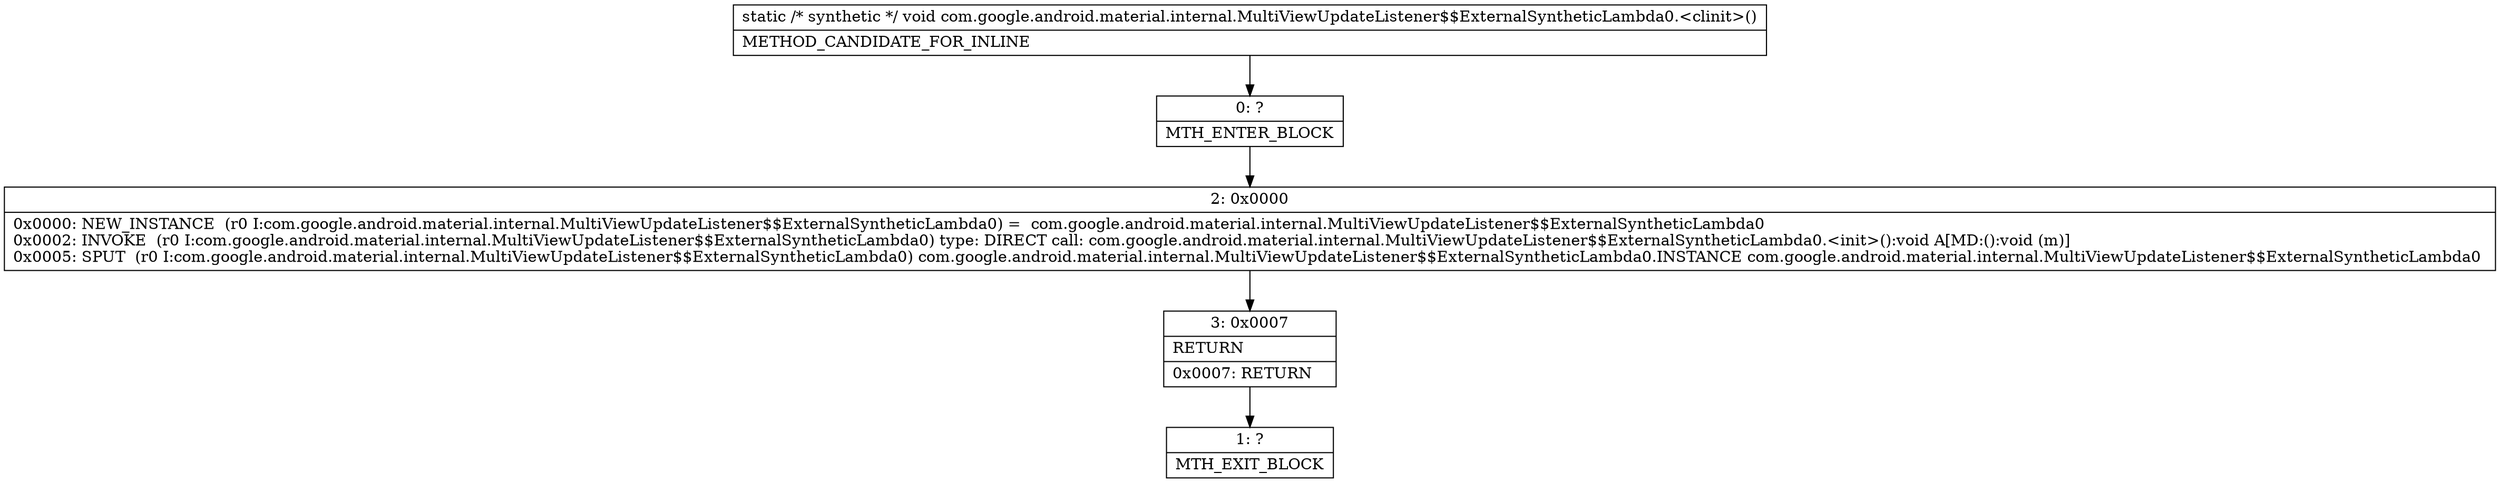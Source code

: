 digraph "CFG forcom.google.android.material.internal.MultiViewUpdateListener$$ExternalSyntheticLambda0.\<clinit\>()V" {
Node_0 [shape=record,label="{0\:\ ?|MTH_ENTER_BLOCK\l}"];
Node_2 [shape=record,label="{2\:\ 0x0000|0x0000: NEW_INSTANCE  (r0 I:com.google.android.material.internal.MultiViewUpdateListener$$ExternalSyntheticLambda0) =  com.google.android.material.internal.MultiViewUpdateListener$$ExternalSyntheticLambda0 \l0x0002: INVOKE  (r0 I:com.google.android.material.internal.MultiViewUpdateListener$$ExternalSyntheticLambda0) type: DIRECT call: com.google.android.material.internal.MultiViewUpdateListener$$ExternalSyntheticLambda0.\<init\>():void A[MD:():void (m)]\l0x0005: SPUT  (r0 I:com.google.android.material.internal.MultiViewUpdateListener$$ExternalSyntheticLambda0) com.google.android.material.internal.MultiViewUpdateListener$$ExternalSyntheticLambda0.INSTANCE com.google.android.material.internal.MultiViewUpdateListener$$ExternalSyntheticLambda0 \l}"];
Node_3 [shape=record,label="{3\:\ 0x0007|RETURN\l|0x0007: RETURN   \l}"];
Node_1 [shape=record,label="{1\:\ ?|MTH_EXIT_BLOCK\l}"];
MethodNode[shape=record,label="{static \/* synthetic *\/ void com.google.android.material.internal.MultiViewUpdateListener$$ExternalSyntheticLambda0.\<clinit\>()  | METHOD_CANDIDATE_FOR_INLINE\l}"];
MethodNode -> Node_0;Node_0 -> Node_2;
Node_2 -> Node_3;
Node_3 -> Node_1;
}

